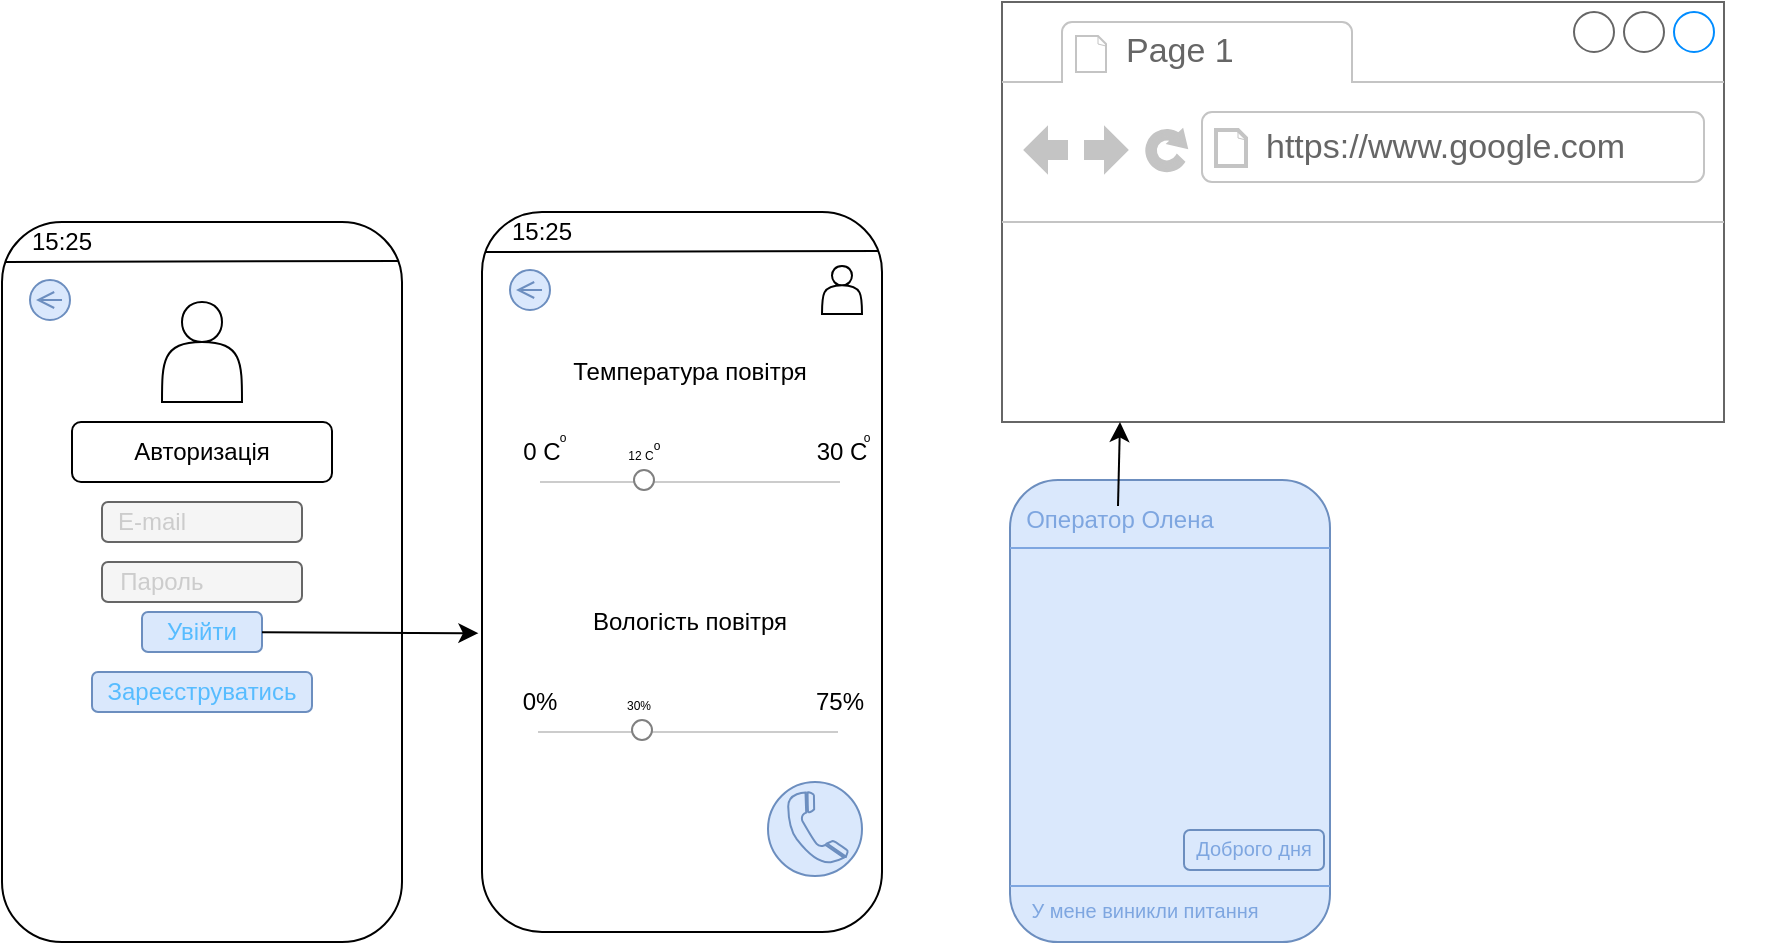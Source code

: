 <mxfile version="20.4.0" type="device"><diagram id="H2oCPIIMKc5z25pj421S" name="Страница 1"><mxGraphModel dx="1247" dy="677" grid="1" gridSize="10" guides="1" tooltips="1" connect="1" arrows="1" fold="1" page="1" pageScale="1" pageWidth="827" pageHeight="1169" math="0" shadow="0"><root><mxCell id="0"/><mxCell id="1" parent="0"/><mxCell id="eKKQmynPnuqgf-V7rkA1-3" value="" style="rounded=1;whiteSpace=wrap;html=1;" vertex="1" parent="1"><mxGeometry x="30" y="380" width="200" height="360" as="geometry"/></mxCell><mxCell id="eKKQmynPnuqgf-V7rkA1-8" value="" style="ellipse;whiteSpace=wrap;html=1;aspect=fixed;fillColor=#dae8fc;strokeColor=#6c8ebf;" vertex="1" parent="1"><mxGeometry x="44" y="409" width="20" height="20" as="geometry"/></mxCell><mxCell id="eKKQmynPnuqgf-V7rkA1-10" value="" style="endArrow=open;html=1;rounded=0;strokeWidth=1;endFill=0;endSize=7;startSize=1;fillColor=#dae8fc;strokeColor=#6c8ebf;" edge="1" parent="1"><mxGeometry width="50" height="50" relative="1" as="geometry"><mxPoint x="60" y="419" as="sourcePoint"/><mxPoint x="47" y="419" as="targetPoint"/></mxGeometry></mxCell><mxCell id="eKKQmynPnuqgf-V7rkA1-11" value="" style="rounded=1;whiteSpace=wrap;html=1;fillColor=#f5f5f5;fontColor=#333333;strokeColor=#666666;" vertex="1" parent="1"><mxGeometry x="80" y="520" width="100" height="20" as="geometry"/></mxCell><mxCell id="eKKQmynPnuqgf-V7rkA1-13" value="" style="endArrow=none;html=1;rounded=0;strokeWidth=1;startSize=1;endSize=7;entryX=0.992;entryY=0.054;entryDx=0;entryDy=0;entryPerimeter=0;" edge="1" parent="1" target="eKKQmynPnuqgf-V7rkA1-3"><mxGeometry width="50" height="50" relative="1" as="geometry"><mxPoint x="32" y="400" as="sourcePoint"/><mxPoint x="227" y="400" as="targetPoint"/></mxGeometry></mxCell><mxCell id="eKKQmynPnuqgf-V7rkA1-14" value="" style="rounded=1;whiteSpace=wrap;html=1;fillColor=#f5f5f5;fontColor=#333333;strokeColor=#666666;" vertex="1" parent="1"><mxGeometry x="80" y="550" width="100" height="20" as="geometry"/></mxCell><mxCell id="eKKQmynPnuqgf-V7rkA1-16" value="" style="rounded=1;whiteSpace=wrap;html=1;fillColor=#dae8fc;strokeColor=#6c8ebf;" vertex="1" parent="1"><mxGeometry x="100" y="575" width="60" height="20" as="geometry"/></mxCell><mxCell id="eKKQmynPnuqgf-V7rkA1-17" value="&lt;font color=&quot;#57bcff&quot;&gt;Увійти&lt;/font&gt;" style="text;html=1;align=center;verticalAlign=middle;whiteSpace=wrap;rounded=0;" vertex="1" parent="1"><mxGeometry x="100" y="570" width="60" height="30" as="geometry"/></mxCell><mxCell id="eKKQmynPnuqgf-V7rkA1-19" value="" style="rounded=1;whiteSpace=wrap;html=1;fillColor=#dae8fc;strokeColor=#6c8ebf;" vertex="1" parent="1"><mxGeometry x="75" y="605" width="110" height="20" as="geometry"/></mxCell><mxCell id="eKKQmynPnuqgf-V7rkA1-20" value="&lt;font color=&quot;#57bcff&quot;&gt;Зареєструватись&lt;/font&gt;" style="text;html=1;align=center;verticalAlign=middle;whiteSpace=wrap;rounded=0;" vertex="1" parent="1"><mxGeometry x="100" y="600" width="60" height="30" as="geometry"/></mxCell><mxCell id="eKKQmynPnuqgf-V7rkA1-21" value="" style="shape=actor;whiteSpace=wrap;html=1;fontColor=#57BCFF;" vertex="1" parent="1"><mxGeometry x="110" y="420" width="40" height="50" as="geometry"/></mxCell><mxCell id="eKKQmynPnuqgf-V7rkA1-22" value="&lt;font color=&quot;#000000&quot;&gt;Авторизація&lt;/font&gt;" style="rounded=1;whiteSpace=wrap;html=1;fontColor=#57BCFF;" vertex="1" parent="1"><mxGeometry x="65" y="480" width="130" height="30" as="geometry"/></mxCell><mxCell id="eKKQmynPnuqgf-V7rkA1-23" value="&lt;font color=&quot;#cccccc&quot;&gt;E-mail&lt;/font&gt;" style="text;html=1;strokeColor=none;fillColor=none;align=center;verticalAlign=middle;whiteSpace=wrap;rounded=0;fontColor=#000000;" vertex="1" parent="1"><mxGeometry x="75" y="515" width="60" height="30" as="geometry"/></mxCell><mxCell id="eKKQmynPnuqgf-V7rkA1-24" value="&lt;font color=&quot;#cccccc&quot;&gt;Пароль&lt;/font&gt;" style="text;html=1;strokeColor=none;fillColor=none;align=center;verticalAlign=middle;whiteSpace=wrap;rounded=0;fontColor=#000000;" vertex="1" parent="1"><mxGeometry x="80" y="545" width="60" height="30" as="geometry"/></mxCell><mxCell id="eKKQmynPnuqgf-V7rkA1-25" value="&lt;font color=&quot;#000000&quot;&gt;15:25&lt;/font&gt;" style="text;html=1;strokeColor=none;fillColor=none;align=center;verticalAlign=middle;whiteSpace=wrap;rounded=0;fontColor=#CCCCCC;" vertex="1" parent="1"><mxGeometry x="30" y="375" width="60" height="30" as="geometry"/></mxCell><mxCell id="eKKQmynPnuqgf-V7rkA1-48" value="" style="rounded=1;whiteSpace=wrap;html=1;" vertex="1" parent="1"><mxGeometry x="270" y="375" width="200" height="360" as="geometry"/></mxCell><mxCell id="eKKQmynPnuqgf-V7rkA1-49" value="" style="ellipse;whiteSpace=wrap;html=1;aspect=fixed;fillColor=#dae8fc;strokeColor=#6c8ebf;" vertex="1" parent="1"><mxGeometry x="284" y="404" width="20" height="20" as="geometry"/></mxCell><mxCell id="eKKQmynPnuqgf-V7rkA1-50" value="" style="endArrow=open;html=1;rounded=0;strokeWidth=1;endFill=0;endSize=7;startSize=1;fillColor=#dae8fc;strokeColor=#6c8ebf;" edge="1" parent="1"><mxGeometry width="50" height="50" relative="1" as="geometry"><mxPoint x="300" y="414" as="sourcePoint"/><mxPoint x="287" y="414" as="targetPoint"/></mxGeometry></mxCell><mxCell id="eKKQmynPnuqgf-V7rkA1-52" value="" style="endArrow=none;html=1;rounded=0;strokeWidth=1;startSize=1;endSize=7;entryX=0.992;entryY=0.054;entryDx=0;entryDy=0;entryPerimeter=0;" edge="1" parent="1" target="eKKQmynPnuqgf-V7rkA1-48"><mxGeometry width="50" height="50" relative="1" as="geometry"><mxPoint x="272" y="395" as="sourcePoint"/><mxPoint x="467" y="395" as="targetPoint"/></mxGeometry></mxCell><mxCell id="eKKQmynPnuqgf-V7rkA1-58" value="" style="shape=actor;whiteSpace=wrap;html=1;fontColor=#57BCFF;" vertex="1" parent="1"><mxGeometry x="440" y="402" width="20" height="24" as="geometry"/></mxCell><mxCell id="eKKQmynPnuqgf-V7rkA1-62" value="&lt;font color=&quot;#000000&quot;&gt;15:25&lt;/font&gt;" style="text;html=1;strokeColor=none;fillColor=none;align=center;verticalAlign=middle;whiteSpace=wrap;rounded=0;fontColor=#CCCCCC;" vertex="1" parent="1"><mxGeometry x="270" y="370" width="60" height="30" as="geometry"/></mxCell><mxCell id="eKKQmynPnuqgf-V7rkA1-63" value="Температура повітря" style="text;html=1;strokeColor=none;fillColor=none;align=center;verticalAlign=middle;whiteSpace=wrap;rounded=0;fontColor=#000000;" vertex="1" parent="1"><mxGeometry x="304" y="440" width="140" height="30" as="geometry"/></mxCell><mxCell id="eKKQmynPnuqgf-V7rkA1-64" value="" style="endArrow=none;html=1;rounded=0;strokeWidth=1;fontColor=#000000;startSize=1;endSize=7;strokeColor=#CCCCCC;" edge="1" parent="1"><mxGeometry width="50" height="50" relative="1" as="geometry"><mxPoint x="299" y="510" as="sourcePoint"/><mxPoint x="449" y="510" as="targetPoint"/></mxGeometry></mxCell><mxCell id="eKKQmynPnuqgf-V7rkA1-65" value="0 С" style="text;html=1;strokeColor=none;fillColor=none;align=center;verticalAlign=middle;whiteSpace=wrap;rounded=0;fontColor=#000000;" vertex="1" parent="1"><mxGeometry x="270" y="480" width="60" height="30" as="geometry"/></mxCell><mxCell id="eKKQmynPnuqgf-V7rkA1-66" value="" style="ellipse;whiteSpace=wrap;html=1;aspect=fixed;fontColor=#000000;strokeColor=#808080;" vertex="1" parent="1"><mxGeometry x="346" y="504" width="10" height="10" as="geometry"/></mxCell><mxCell id="eKKQmynPnuqgf-V7rkA1-69" value="&lt;font style=&quot;font-size: 6px;&quot;&gt;12 С&lt;/font&gt;" style="text;html=1;strokeColor=none;fillColor=none;align=center;verticalAlign=middle;whiteSpace=wrap;rounded=0;fontColor=#000000;" vertex="1" parent="1"><mxGeometry x="330" y="485" width="39" height="20" as="geometry"/></mxCell><mxCell id="eKKQmynPnuqgf-V7rkA1-72" value="30 С" style="text;html=1;strokeColor=none;fillColor=none;align=center;verticalAlign=middle;whiteSpace=wrap;rounded=0;fontColor=#000000;" vertex="1" parent="1"><mxGeometry x="420" y="480" width="60" height="30" as="geometry"/></mxCell><mxCell id="eKKQmynPnuqgf-V7rkA1-73" value="Вологість повітря" style="text;html=1;strokeColor=none;fillColor=none;align=center;verticalAlign=middle;whiteSpace=wrap;rounded=0;fontColor=#000000;" vertex="1" parent="1"><mxGeometry x="304" y="565" width="140" height="30" as="geometry"/></mxCell><mxCell id="eKKQmynPnuqgf-V7rkA1-75" value="о" style="text;html=1;strokeColor=none;fillColor=none;align=center;verticalAlign=middle;whiteSpace=wrap;rounded=0;fontSize=6;fontColor=#000000;" vertex="1" parent="1"><mxGeometry x="306" y="485" width="9" height="5" as="geometry"/></mxCell><mxCell id="eKKQmynPnuqgf-V7rkA1-76" value="&lt;font style=&quot;font-size: 6px;&quot;&gt;о&lt;/font&gt;" style="text;html=1;strokeColor=none;fillColor=none;align=center;verticalAlign=middle;whiteSpace=wrap;rounded=0;fontColor=#000000;" vertex="1" parent="1"><mxGeometry x="351" y="487" width="13" height="6" as="geometry"/></mxCell><mxCell id="eKKQmynPnuqgf-V7rkA1-77" value="о" style="text;html=1;strokeColor=none;fillColor=none;align=center;verticalAlign=middle;whiteSpace=wrap;rounded=0;fontSize=6;fontColor=#000000;" vertex="1" parent="1"><mxGeometry x="458" y="485" width="9" height="5" as="geometry"/></mxCell><mxCell id="eKKQmynPnuqgf-V7rkA1-87" value="" style="endArrow=none;html=1;rounded=0;strokeWidth=1;fontColor=#000000;startSize=1;endSize=7;strokeColor=#CCCCCC;" edge="1" parent="1"><mxGeometry width="50" height="50" relative="1" as="geometry"><mxPoint x="298" y="635" as="sourcePoint"/><mxPoint x="448" y="635" as="targetPoint"/></mxGeometry></mxCell><mxCell id="eKKQmynPnuqgf-V7rkA1-88" value="0%" style="text;html=1;strokeColor=none;fillColor=none;align=center;verticalAlign=middle;whiteSpace=wrap;rounded=0;fontColor=#000000;" vertex="1" parent="1"><mxGeometry x="269" y="605" width="60" height="30" as="geometry"/></mxCell><mxCell id="eKKQmynPnuqgf-V7rkA1-89" value="" style="ellipse;whiteSpace=wrap;html=1;aspect=fixed;fontColor=#000000;strokeColor=#808080;" vertex="1" parent="1"><mxGeometry x="345" y="629" width="10" height="10" as="geometry"/></mxCell><mxCell id="eKKQmynPnuqgf-V7rkA1-90" value="&lt;font style=&quot;font-size: 6px;&quot;&gt;30%&lt;/font&gt;" style="text;html=1;strokeColor=none;fillColor=none;align=center;verticalAlign=middle;whiteSpace=wrap;rounded=0;fontColor=#000000;" vertex="1" parent="1"><mxGeometry x="329" y="610" width="39" height="20" as="geometry"/></mxCell><mxCell id="eKKQmynPnuqgf-V7rkA1-91" value="75%" style="text;html=1;strokeColor=none;fillColor=none;align=center;verticalAlign=middle;whiteSpace=wrap;rounded=0;fontColor=#000000;" vertex="1" parent="1"><mxGeometry x="419" y="605" width="60" height="30" as="geometry"/></mxCell><mxCell id="eKKQmynPnuqgf-V7rkA1-105" value="" style="ellipse;whiteSpace=wrap;html=1;aspect=fixed;strokeColor=#6c8ebf;fontSize=6;fillColor=#dae8fc;" vertex="1" parent="1"><mxGeometry x="413" y="660" width="47" height="47" as="geometry"/></mxCell><mxCell id="eKKQmynPnuqgf-V7rkA1-104" value="" style="shape=mxgraph.signs.tech.telephone_3;html=1;pointerEvents=1;fillColor=#dae8fc;strokeColor=#6c8ebf;verticalLabelPosition=bottom;verticalAlign=top;align=center;fontSize=6;" vertex="1" parent="1"><mxGeometry x="423" y="665" width="30" height="36" as="geometry"/></mxCell><mxCell id="eKKQmynPnuqgf-V7rkA1-107" value="" style="endArrow=classic;html=1;rounded=0;strokeColor=#000000;strokeWidth=1;fontSize=6;fontColor=#000000;startSize=1;endSize=7;entryX=-0.009;entryY=0.585;entryDx=0;entryDy=0;entryPerimeter=0;" edge="1" parent="1" source="eKKQmynPnuqgf-V7rkA1-17" target="eKKQmynPnuqgf-V7rkA1-48"><mxGeometry width="50" height="50" relative="1" as="geometry"><mxPoint x="240" y="720" as="sourcePoint"/><mxPoint x="290" y="670" as="targetPoint"/></mxGeometry></mxCell><mxCell id="eKKQmynPnuqgf-V7rkA1-108" value="" style="rounded=1;whiteSpace=wrap;html=1;fontSize=6;fillColor=#dae8fc;strokeColor=#6c8ebf;" vertex="1" parent="1"><mxGeometry x="534" y="509" width="160" height="231" as="geometry"/></mxCell><mxCell id="eKKQmynPnuqgf-V7rkA1-109" value="" style="endArrow=none;html=1;rounded=0;strokeColor=#7EA6E0;strokeWidth=1;fontSize=6;fontColor=#000000;startSize=1;endSize=7;entryX=1;entryY=0.147;entryDx=0;entryDy=0;entryPerimeter=0;" edge="1" parent="1" target="eKKQmynPnuqgf-V7rkA1-108"><mxGeometry width="50" height="50" relative="1" as="geometry"><mxPoint x="534" y="543" as="sourcePoint"/><mxPoint x="584" y="493" as="targetPoint"/></mxGeometry></mxCell><mxCell id="eKKQmynPnuqgf-V7rkA1-110" value="&lt;font color=&quot;#7ea6e0&quot; style=&quot;font-size: 12px;&quot;&gt;Оператор Олена&lt;/font&gt;" style="text;html=1;align=center;verticalAlign=middle;whiteSpace=wrap;rounded=0;fontSize=6;" vertex="1" parent="1"><mxGeometry x="534" y="514" width="110" height="30" as="geometry"/></mxCell><mxCell id="eKKQmynPnuqgf-V7rkA1-112" value="" style="endArrow=none;html=1;rounded=0;strokeColor=#7EA6E0;strokeWidth=1;fontSize=6;fontColor=#000000;startSize=1;endSize=7;entryX=1;entryY=0.147;entryDx=0;entryDy=0;entryPerimeter=0;" edge="1" parent="1"><mxGeometry width="50" height="50" relative="1" as="geometry"><mxPoint x="534" y="712.04" as="sourcePoint"/><mxPoint x="694" y="711.997" as="targetPoint"/></mxGeometry></mxCell><mxCell id="eKKQmynPnuqgf-V7rkA1-113" value="" style="rounded=1;whiteSpace=wrap;html=1;strokeColor=#6c8ebf;fontSize=12;fillColor=#dae8fc;" vertex="1" parent="1"><mxGeometry x="621" y="684" width="70" height="20" as="geometry"/></mxCell><mxCell id="eKKQmynPnuqgf-V7rkA1-114" value="&lt;font color=&quot;#7ea6e0&quot; style=&quot;font-size: 10px;&quot;&gt;Доброго дня&lt;/font&gt;" style="text;html=1;align=center;verticalAlign=middle;whiteSpace=wrap;rounded=0;fontSize=6;" vertex="1" parent="1"><mxGeometry x="601" y="678" width="110" height="30" as="geometry"/></mxCell><mxCell id="eKKQmynPnuqgf-V7rkA1-115" value="У мене виникли питання" style="text;html=1;strokeColor=none;fillColor=none;align=center;verticalAlign=middle;whiteSpace=wrap;rounded=0;fontSize=10;fontColor=#7EA6E0;" vertex="1" parent="1"><mxGeometry x="530" y="709" width="143" height="30" as="geometry"/></mxCell><mxCell id="eKKQmynPnuqgf-V7rkA1-141" value="" style="strokeWidth=1;shadow=0;dashed=0;align=center;html=1;shape=mxgraph.mockup.containers.browserWindow;rSize=0;strokeColor=#666666;strokeColor2=#008cff;strokeColor3=#c4c4c4;mainText=,;recursiveResize=0;fontSize=10;fontColor=#7EA6E0;" vertex="1" parent="1"><mxGeometry x="530" y="270" width="361" height="210" as="geometry"/></mxCell><mxCell id="eKKQmynPnuqgf-V7rkA1-142" value="Page 1" style="strokeWidth=1;shadow=0;dashed=0;align=center;html=1;shape=mxgraph.mockup.containers.anchor;fontSize=17;fontColor=#666666;align=left;strokeColor=#808080;" vertex="1" parent="eKKQmynPnuqgf-V7rkA1-141"><mxGeometry x="60" y="12" width="110" height="26" as="geometry"/></mxCell><mxCell id="eKKQmynPnuqgf-V7rkA1-143" value="https://www.google.com" style="strokeWidth=1;shadow=0;dashed=0;align=center;html=1;shape=mxgraph.mockup.containers.anchor;rSize=0;fontSize=17;fontColor=#666666;align=left;strokeColor=#808080;" vertex="1" parent="eKKQmynPnuqgf-V7rkA1-141"><mxGeometry x="130" y="60" width="250" height="26" as="geometry"/></mxCell><mxCell id="eKKQmynPnuqgf-V7rkA1-146" value="" style="endArrow=classic;html=1;rounded=0;strokeColor=#000000;strokeWidth=1;fontSize=10;fontColor=#7EA6E0;startSize=1;endSize=7;" edge="1" parent="1"><mxGeometry width="50" height="50" relative="1" as="geometry"><mxPoint x="588" y="522" as="sourcePoint"/><mxPoint x="589" y="480" as="targetPoint"/></mxGeometry></mxCell></root></mxGraphModel></diagram></mxfile>